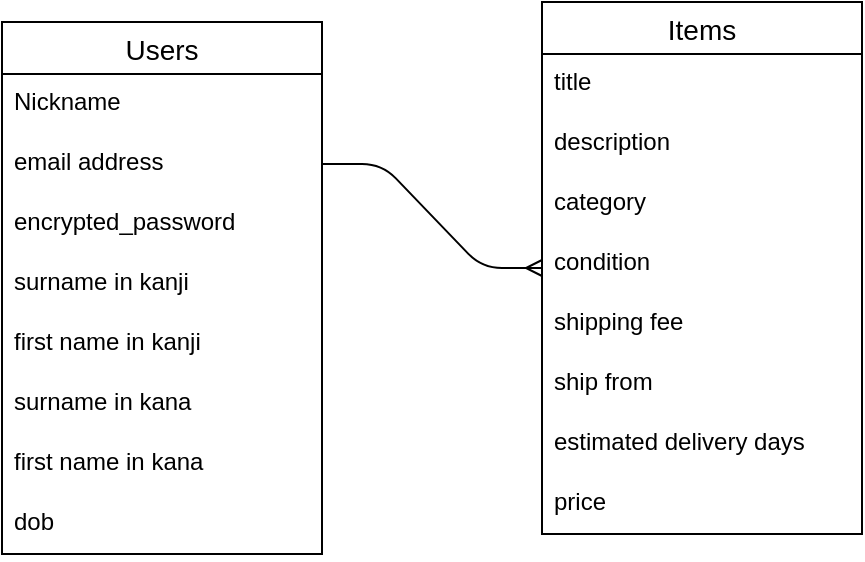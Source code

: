 <mxfile>
    <diagram id="ayw52bPFDG6S0FPrYWIJ" name="ページ1">
        <mxGraphModel dx="217" dy="459" grid="1" gridSize="10" guides="1" tooltips="1" connect="1" arrows="1" fold="1" page="1" pageScale="1" pageWidth="827" pageHeight="1169" math="0" shadow="0">
            <root>
                <mxCell id="0"/>
                <mxCell id="1" parent="0"/>
                <mxCell id="rl6nNHg8eyKkrEJAim1M-1" value="Users" style="swimlane;fontStyle=0;childLayout=stackLayout;horizontal=1;startSize=26;horizontalStack=0;resizeParent=1;resizeParentMax=0;resizeLast=0;collapsible=1;marginBottom=0;align=center;fontSize=14;" vertex="1" parent="1">
                    <mxGeometry x="70" y="330" width="160" height="266" as="geometry"/>
                </mxCell>
                <mxCell id="rl6nNHg8eyKkrEJAim1M-2" value="Nickname" style="text;strokeColor=none;fillColor=none;spacingLeft=4;spacingRight=4;overflow=hidden;rotatable=0;points=[[0,0.5],[1,0.5]];portConstraint=eastwest;fontSize=12;" vertex="1" parent="rl6nNHg8eyKkrEJAim1M-1">
                    <mxGeometry y="26" width="160" height="30" as="geometry"/>
                </mxCell>
                <mxCell id="rl6nNHg8eyKkrEJAim1M-3" value="email address" style="text;strokeColor=none;fillColor=none;spacingLeft=4;spacingRight=4;overflow=hidden;rotatable=0;points=[[0,0.5],[1,0.5]];portConstraint=eastwest;fontSize=12;" vertex="1" parent="rl6nNHg8eyKkrEJAim1M-1">
                    <mxGeometry y="56" width="160" height="30" as="geometry"/>
                </mxCell>
                <mxCell id="rl6nNHg8eyKkrEJAim1M-4" value="encrypted_password" style="text;strokeColor=none;fillColor=none;spacingLeft=4;spacingRight=4;overflow=hidden;rotatable=0;points=[[0,0.5],[1,0.5]];portConstraint=eastwest;fontSize=12;" vertex="1" parent="rl6nNHg8eyKkrEJAim1M-1">
                    <mxGeometry y="86" width="160" height="30" as="geometry"/>
                </mxCell>
                <mxCell id="rl6nNHg8eyKkrEJAim1M-20" value="surname in kanji" style="text;strokeColor=none;fillColor=none;spacingLeft=4;spacingRight=4;overflow=hidden;rotatable=0;points=[[0,0.5],[1,0.5]];portConstraint=eastwest;fontSize=12;" vertex="1" parent="rl6nNHg8eyKkrEJAim1M-1">
                    <mxGeometry y="116" width="160" height="30" as="geometry"/>
                </mxCell>
                <mxCell id="rl6nNHg8eyKkrEJAim1M-21" value="first name in kanji" style="text;strokeColor=none;fillColor=none;spacingLeft=4;spacingRight=4;overflow=hidden;rotatable=0;points=[[0,0.5],[1,0.5]];portConstraint=eastwest;fontSize=12;" vertex="1" parent="rl6nNHg8eyKkrEJAim1M-1">
                    <mxGeometry y="146" width="160" height="30" as="geometry"/>
                </mxCell>
                <mxCell id="rl6nNHg8eyKkrEJAim1M-23" value="surname in kana" style="text;strokeColor=none;fillColor=none;spacingLeft=4;spacingRight=4;overflow=hidden;rotatable=0;points=[[0,0.5],[1,0.5]];portConstraint=eastwest;fontSize=12;" vertex="1" parent="rl6nNHg8eyKkrEJAim1M-1">
                    <mxGeometry y="176" width="160" height="30" as="geometry"/>
                </mxCell>
                <mxCell id="rl6nNHg8eyKkrEJAim1M-22" value="first name in kana" style="text;strokeColor=none;fillColor=none;spacingLeft=4;spacingRight=4;overflow=hidden;rotatable=0;points=[[0,0.5],[1,0.5]];portConstraint=eastwest;fontSize=12;" vertex="1" parent="rl6nNHg8eyKkrEJAim1M-1">
                    <mxGeometry y="206" width="160" height="30" as="geometry"/>
                </mxCell>
                <mxCell id="rl6nNHg8eyKkrEJAim1M-19" value="dob" style="text;strokeColor=none;fillColor=none;spacingLeft=4;spacingRight=4;overflow=hidden;rotatable=0;points=[[0,0.5],[1,0.5]];portConstraint=eastwest;fontSize=12;" vertex="1" parent="rl6nNHg8eyKkrEJAim1M-1">
                    <mxGeometry y="236" width="160" height="30" as="geometry"/>
                </mxCell>
                <mxCell id="rl6nNHg8eyKkrEJAim1M-5" value="Items" style="swimlane;fontStyle=0;childLayout=stackLayout;horizontal=1;startSize=26;horizontalStack=0;resizeParent=1;resizeParentMax=0;resizeLast=0;collapsible=1;marginBottom=0;align=center;fontSize=14;" vertex="1" parent="1">
                    <mxGeometry x="340" y="320" width="160" height="266" as="geometry"/>
                </mxCell>
                <mxCell id="rl6nNHg8eyKkrEJAim1M-6" value="title" style="text;strokeColor=none;fillColor=none;spacingLeft=4;spacingRight=4;overflow=hidden;rotatable=0;points=[[0,0.5],[1,0.5]];portConstraint=eastwest;fontSize=12;" vertex="1" parent="rl6nNHg8eyKkrEJAim1M-5">
                    <mxGeometry y="26" width="160" height="30" as="geometry"/>
                </mxCell>
                <mxCell id="rl6nNHg8eyKkrEJAim1M-7" value="description" style="text;strokeColor=none;fillColor=none;spacingLeft=4;spacingRight=4;overflow=hidden;rotatable=0;points=[[0,0.5],[1,0.5]];portConstraint=eastwest;fontSize=12;" vertex="1" parent="rl6nNHg8eyKkrEJAim1M-5">
                    <mxGeometry y="56" width="160" height="30" as="geometry"/>
                </mxCell>
                <mxCell id="rl6nNHg8eyKkrEJAim1M-8" value="category" style="text;strokeColor=none;fillColor=none;spacingLeft=4;spacingRight=4;overflow=hidden;rotatable=0;points=[[0,0.5],[1,0.5]];portConstraint=eastwest;fontSize=12;" vertex="1" parent="rl6nNHg8eyKkrEJAim1M-5">
                    <mxGeometry y="86" width="160" height="30" as="geometry"/>
                </mxCell>
                <mxCell id="rl6nNHg8eyKkrEJAim1M-15" value="condition" style="text;strokeColor=none;fillColor=none;spacingLeft=4;spacingRight=4;overflow=hidden;rotatable=0;points=[[0,0.5],[1,0.5]];portConstraint=eastwest;fontSize=12;" vertex="1" parent="rl6nNHg8eyKkrEJAim1M-5">
                    <mxGeometry y="116" width="160" height="30" as="geometry"/>
                </mxCell>
                <mxCell id="rl6nNHg8eyKkrEJAim1M-14" value="shipping fee" style="text;strokeColor=none;fillColor=none;spacingLeft=4;spacingRight=4;overflow=hidden;rotatable=0;points=[[0,0.5],[1,0.5]];portConstraint=eastwest;fontSize=12;" vertex="1" parent="rl6nNHg8eyKkrEJAim1M-5">
                    <mxGeometry y="146" width="160" height="30" as="geometry"/>
                </mxCell>
                <mxCell id="rl6nNHg8eyKkrEJAim1M-16" value="ship from" style="text;strokeColor=none;fillColor=none;spacingLeft=4;spacingRight=4;overflow=hidden;rotatable=0;points=[[0,0.5],[1,0.5]];portConstraint=eastwest;fontSize=12;" vertex="1" parent="rl6nNHg8eyKkrEJAim1M-5">
                    <mxGeometry y="176" width="160" height="30" as="geometry"/>
                </mxCell>
                <mxCell id="rl6nNHg8eyKkrEJAim1M-17" value="estimated delivery days" style="text;strokeColor=none;fillColor=none;spacingLeft=4;spacingRight=4;overflow=hidden;rotatable=0;points=[[0,0.5],[1,0.5]];portConstraint=eastwest;fontSize=12;" vertex="1" parent="rl6nNHg8eyKkrEJAim1M-5">
                    <mxGeometry y="206" width="160" height="30" as="geometry"/>
                </mxCell>
                <mxCell id="rl6nNHg8eyKkrEJAim1M-11" value="price" style="text;strokeColor=none;fillColor=none;spacingLeft=4;spacingRight=4;overflow=hidden;rotatable=0;points=[[0,0.5],[1,0.5]];portConstraint=eastwest;fontSize=12;" vertex="1" parent="rl6nNHg8eyKkrEJAim1M-5">
                    <mxGeometry y="236" width="160" height="30" as="geometry"/>
                </mxCell>
                <mxCell id="rl6nNHg8eyKkrEJAim1M-9" value="" style="edgeStyle=entityRelationEdgeStyle;fontSize=12;html=1;endArrow=ERmany;exitX=1;exitY=0.5;exitDx=0;exitDy=0;" edge="1" parent="1" source="rl6nNHg8eyKkrEJAim1M-3" target="rl6nNHg8eyKkrEJAim1M-5">
                    <mxGeometry width="100" height="100" relative="1" as="geometry">
                        <mxPoint x="210" y="630" as="sourcePoint"/>
                        <mxPoint x="336" y="340" as="targetPoint"/>
                    </mxGeometry>
                </mxCell>
            </root>
        </mxGraphModel>
    </diagram>
</mxfile>